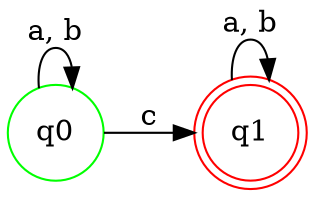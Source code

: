 digraph G{
  rankdir=LR;
  node [shape = doublecircle]; q1;
  node [shape = circle];
  q0 [color = green];
  q1 [color = red];
  q0 -> q1 [label = "c"];
  q0 -> q0 [label = "a, b"];
  q1 -> q1 [label = "a, b"];
}